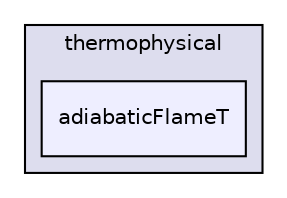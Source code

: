 digraph "applications/utilities/thermophysical/adiabaticFlameT" {
  bgcolor=transparent;
  compound=true
  node [ fontsize="10", fontname="Helvetica"];
  edge [ labelfontsize="10", labelfontname="Helvetica"];
  subgraph clusterdir_ad006ac2d4adf68d191bc9af38a824ca {
    graph [ bgcolor="#ddddee", pencolor="black", label="thermophysical" fontname="Helvetica", fontsize="10", URL="dir_ad006ac2d4adf68d191bc9af38a824ca.html"]
  dir_fcbaac90cf718b3de8e283f480f026be [shape=box, label="adiabaticFlameT", style="filled", fillcolor="#eeeeff", pencolor="black", URL="dir_fcbaac90cf718b3de8e283f480f026be.html"];
  }
}
